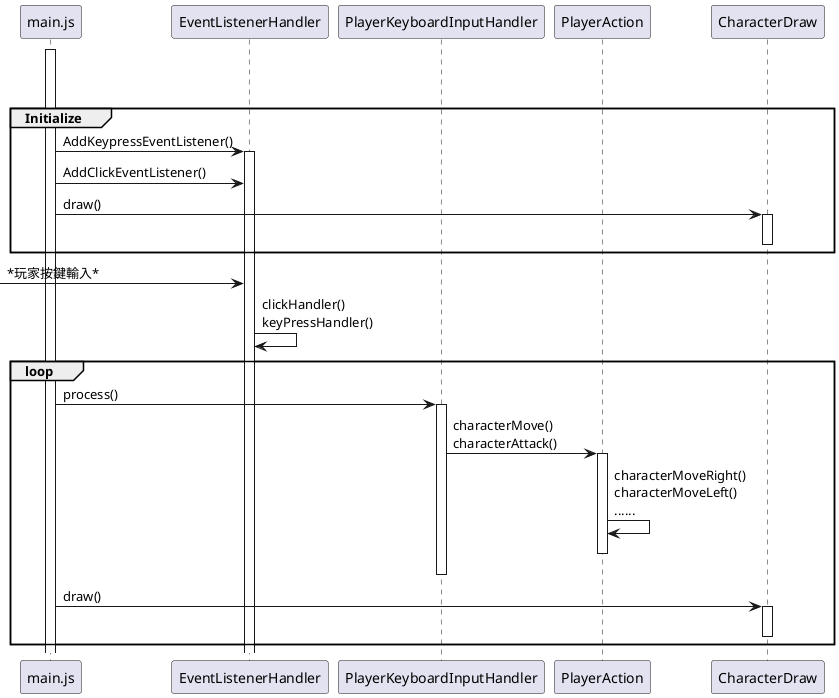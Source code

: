 @startuml
participant main.js as main
participant EventListenerHandler
participant PlayerKeyboardInputHandler
participant PlayerAction
participant CharacterDraw

' note over PlayerAction #c3c3c3
' this is a static class
' end note


activate main

'' this is for layout
|||
main -[hidden]-> main

group Initialize
    main -> EventListenerHandler : AddKeypressEventListener()
    activate EventListenerHandler
    main -> EventListenerHandler : AddClickEventListener()
    main -> CharacterDraw ++ : draw()
    deactivate CharacterDraw
end

[-> EventListenerHandler : *玩家按鍵輸入*
EventListenerHandler -> EventListenerHandler :  clickHandler()\nkeyPressHandler()

loop
main -> PlayerKeyboardInputHandler : process()

activate PlayerKeyboardInputHandler

PlayerKeyboardInputHandler -> PlayerAction ++ : characterMove()\ncharacterAttack()

PlayerAction -> PlayerAction : characterMoveRight()\ncharacterMoveLeft()\n......


'' this is for layout
PlayerAction -[hidden]> PlayerAction
deactivate PlayerAction

'' this is for layout
PlayerAction -[hidden]-> PlayerKeyboardInputHandler


deactivate PlayerKeyboardInputHandler

main -> CharacterDraw ++ : draw()
deactivate CharacterDraw
end
' player -> 
'  main.js : 取像訊號
@enduml